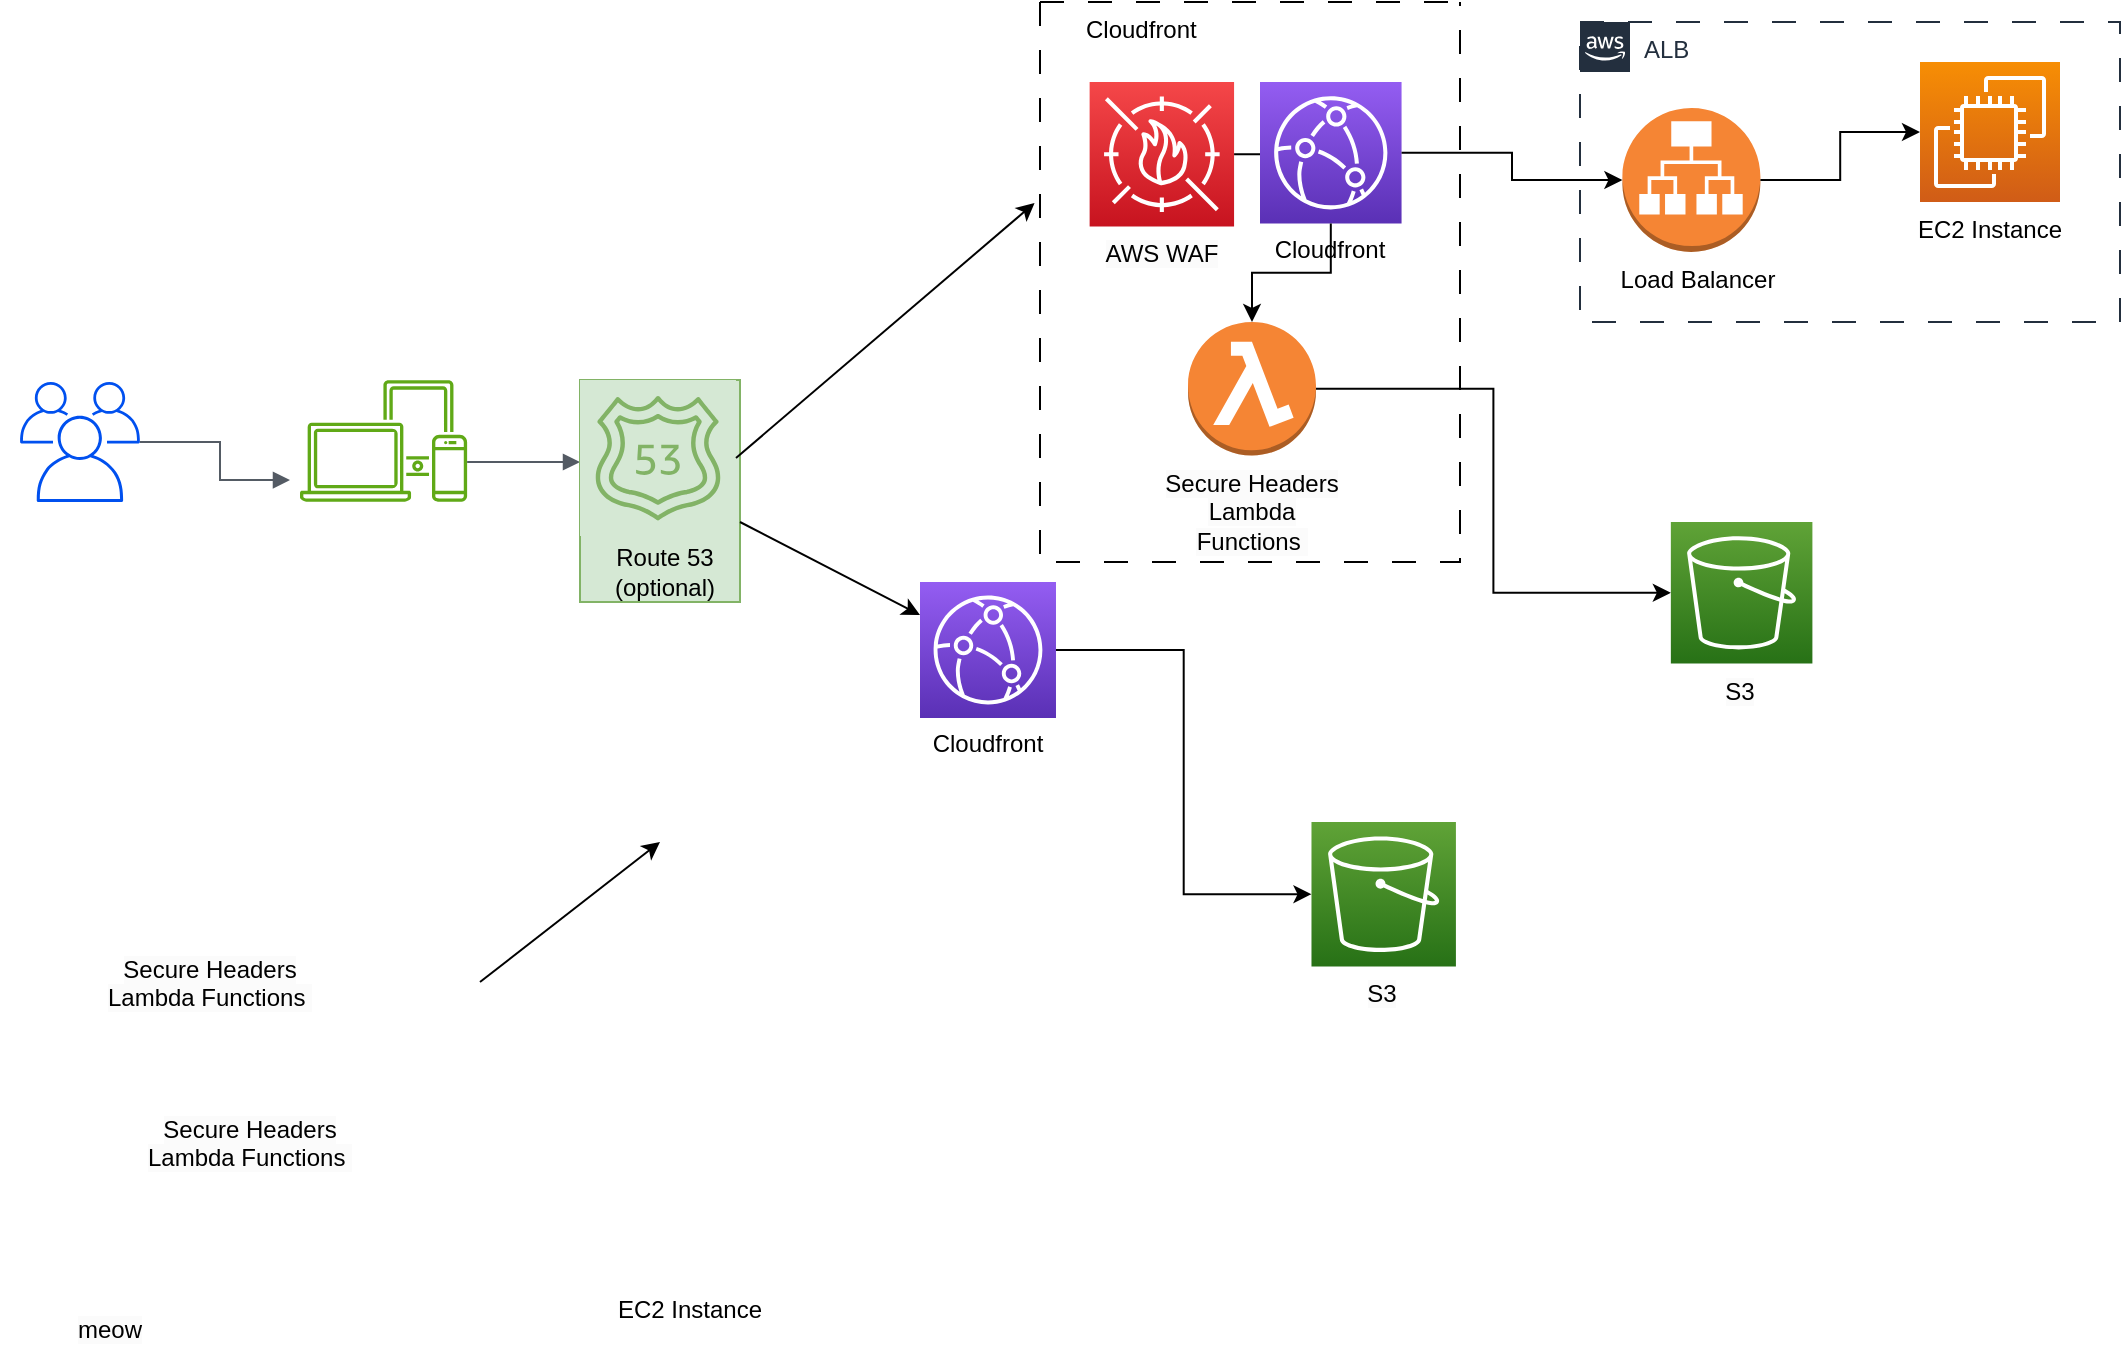<mxfile version="20.8.5" type="github" pages="4">
  <diagram id="WQkGqLazpZ9z9GeQH751" name="Page-1">
    <mxGraphModel dx="954" dy="591" grid="1" gridSize="10" guides="1" tooltips="1" connect="1" arrows="1" fold="1" page="1" pageScale="1" pageWidth="1600" pageHeight="900" math="0" shadow="0">
      <root>
        <mxCell id="0" />
        <mxCell id="1" parent="0" />
        <mxCell id="fDiG277s8uqBFP14U49b-3" value="users" style="sketch=0;outlineConnect=0;fontColor=#ffffff;strokeColor=#001DBC;fillColor=#0050ef;dashed=0;verticalLabelPosition=bottom;verticalAlign=top;align=center;html=1;fontSize=12;fontStyle=0;aspect=fixed;shape=mxgraph.aws4.illustration_users;pointerEvents=1" parent="1" vertex="1">
          <mxGeometry x="20" y="200" width="60" height="60" as="geometry" />
        </mxCell>
        <mxCell id="fDiG277s8uqBFP14U49b-4" value="" style="edgeStyle=orthogonalEdgeStyle;html=1;endArrow=block;elbow=vertical;startArrow=none;endFill=1;strokeColor=#545B64;rounded=0;entryX=-0.06;entryY=0.821;entryDx=0;entryDy=0;entryPerimeter=0;" parent="1" source="fDiG277s8uqBFP14U49b-3" target="fDiG277s8uqBFP14U49b-5" edge="1">
          <mxGeometry width="100" relative="1" as="geometry">
            <mxPoint x="110" y="245" as="sourcePoint" />
            <mxPoint x="210" y="245" as="targetPoint" />
          </mxGeometry>
        </mxCell>
        <mxCell id="fDiG277s8uqBFP14U49b-5" value="devices" style="sketch=0;outlineConnect=0;strokeColor=#2D7600;fillColor=#60a917;dashed=0;verticalLabelPosition=bottom;verticalAlign=top;align=center;html=1;fontSize=12;fontStyle=0;aspect=fixed;shape=mxgraph.aws4.illustration_devices;pointerEvents=1;fontColor=#ffffff;" parent="1" vertex="1">
          <mxGeometry x="160" y="199" width="83.56" height="61" as="geometry" />
        </mxCell>
        <mxCell id="fDiG277s8uqBFP14U49b-11" value="" style="edgeStyle=orthogonalEdgeStyle;html=1;endArrow=block;elbow=vertical;startArrow=none;endFill=1;strokeColor=#545B64;rounded=0;" parent="1" edge="1">
          <mxGeometry width="100" relative="1" as="geometry">
            <mxPoint x="243.56" y="240" as="sourcePoint" />
            <mxPoint x="300" y="240" as="targetPoint" />
          </mxGeometry>
        </mxCell>
        <mxCell id="fDiG277s8uqBFP14U49b-25" value="" style="group;fillColor=#d5e8d4;strokeColor=#82b366;" parent="1" vertex="1" connectable="0">
          <mxGeometry x="300" y="199" width="80" height="111" as="geometry" />
        </mxCell>
        <mxCell id="fDiG277s8uqBFP14U49b-21" value="" style="sketch=0;points=[[0,0,0],[0.25,0,0],[0.5,0,0],[0.75,0,0],[1,0,0],[0,1,0],[0.25,1,0],[0.5,1,0],[0.75,1,0],[1,1,0],[0,0.25,0],[0,0.5,0],[0,0.75,0],[1,0.25,0],[1,0.5,0],[1,0.75,0]];outlineConnect=0;gradientDirection=north;dashed=0;verticalLabelPosition=bottom;verticalAlign=top;align=center;html=1;fontSize=12;fontStyle=0;aspect=fixed;shape=mxgraph.aws4.resourceIcon;resIcon=mxgraph.aws4.route_53;shadow=0;fillColor=#d5e8d4;strokeColor=#82b366;" parent="fDiG277s8uqBFP14U49b-25" vertex="1">
          <mxGeometry width="78" height="78" as="geometry" />
        </mxCell>
        <mxCell id="fDiG277s8uqBFP14U49b-24" value="Route 53&lt;br&gt;(optional)" style="text;html=1;strokeColor=none;fillColor=none;align=center;verticalAlign=middle;whiteSpace=wrap;rounded=0;shadow=0;" parent="fDiG277s8uqBFP14U49b-25" vertex="1">
          <mxGeometry x="7" y="81" width="71" height="30" as="geometry" />
        </mxCell>
        <mxCell id="fDiG277s8uqBFP14U49b-29" value="" style="endArrow=classic;html=1;rounded=0;exitX=1;exitY=0.5;exitDx=0;exitDy=0;exitPerimeter=0;entryX=-0.013;entryY=0.359;entryDx=0;entryDy=0;entryPerimeter=0;" parent="1" source="fDiG277s8uqBFP14U49b-21" target="fDiG277s8uqBFP14U49b-75" edge="1">
          <mxGeometry width="50" height="50" relative="1" as="geometry">
            <mxPoint x="450" y="290" as="sourcePoint" />
            <mxPoint x="500" y="240" as="targetPoint" />
          </mxGeometry>
        </mxCell>
        <mxCell id="fDiG277s8uqBFP14U49b-30" value="" style="endArrow=classic;html=1;rounded=0;" parent="1" target="fDiG277s8uqBFP14U49b-16" edge="1">
          <mxGeometry width="50" height="50" relative="1" as="geometry">
            <mxPoint x="380" y="270" as="sourcePoint" />
            <mxPoint x="500" y="240" as="targetPoint" />
          </mxGeometry>
        </mxCell>
        <mxCell id="fDiG277s8uqBFP14U49b-31" value="" style="endArrow=classic;html=1;rounded=0;" parent="1" edge="1">
          <mxGeometry width="50" height="50" relative="1" as="geometry">
            <mxPoint x="250" y="500" as="sourcePoint" />
            <mxPoint x="340" y="430" as="targetPoint" />
          </mxGeometry>
        </mxCell>
        <mxCell id="fDiG277s8uqBFP14U49b-43" value="&lt;span style=&quot;color: rgb(0, 0, 0); font-family: Helvetica; font-size: 12px; font-style: normal; font-variant-ligatures: normal; font-variant-caps: normal; font-weight: 400; letter-spacing: normal; orphans: 2; text-indent: 0px; text-transform: none; widows: 2; word-spacing: 0px; -webkit-text-stroke-width: 0px; background-color: rgb(251, 251, 251); text-decoration-thickness: initial; text-decoration-style: initial; text-decoration-color: initial; float: none; display: inline !important;&quot;&gt;Secure Headers Lambda Functions&amp;nbsp;&lt;/span&gt;" style="text;whiteSpace=wrap;html=1;align=center;" parent="1" vertex="1">
          <mxGeometry x="60" y="480" width="110" height="40" as="geometry" />
        </mxCell>
        <mxCell id="fDiG277s8uqBFP14U49b-58" style="edgeStyle=orthogonalEdgeStyle;rounded=0;orthogonalLoop=1;jettySize=auto;html=1;entryX=0;entryY=0.5;entryDx=0;entryDy=0;entryPerimeter=0;" parent="1" source="fDiG277s8uqBFP14U49b-57" target="fDiG277s8uqBFP14U49b-9" edge="1">
          <mxGeometry relative="1" as="geometry" />
        </mxCell>
        <mxCell id="fDiG277s8uqBFP14U49b-15" value="" style="group" parent="1" vertex="1" connectable="0">
          <mxGeometry x="470" y="300" width="68" height="94.15" as="geometry" />
        </mxCell>
        <mxCell id="fDiG277s8uqBFP14U49b-16" value="" style="sketch=0;points=[[0,0,0],[0.25,0,0],[0.5,0,0],[0.75,0,0],[1,0,0],[0,1,0],[0.25,1,0],[0.5,1,0],[0.75,1,0],[1,1,0],[0,0.25,0],[0,0.5,0],[0,0.75,0],[1,0.25,0],[1,0.5,0],[1,0.75,0]];outlineConnect=0;fontColor=#232F3E;gradientColor=#945DF2;gradientDirection=north;fillColor=#5A30B5;strokeColor=#ffffff;dashed=0;verticalLabelPosition=bottom;verticalAlign=top;align=center;html=1;fontSize=12;fontStyle=0;aspect=fixed;shape=mxgraph.aws4.resourceIcon;resIcon=mxgraph.aws4.cloudfront;shadow=0;" parent="fDiG277s8uqBFP14U49b-15" vertex="1">
          <mxGeometry width="67.997" height="67.997" as="geometry" />
        </mxCell>
        <mxCell id="fDiG277s8uqBFP14U49b-17" value="Cloudfront" style="text;html=1;strokeColor=none;fillColor=none;align=center;verticalAlign=middle;whiteSpace=wrap;rounded=0;shadow=0;" parent="fDiG277s8uqBFP14U49b-15" vertex="1">
          <mxGeometry x="7.846" y="67.997" width="52.308" height="26.153" as="geometry" />
        </mxCell>
        <mxCell id="fDiG277s8uqBFP14U49b-37" value="" style="edgeStyle=orthogonalEdgeStyle;rounded=0;orthogonalLoop=1;jettySize=auto;html=1;entryX=0;entryY=0.5;entryDx=0;entryDy=0;entryPerimeter=0;" parent="1" source="fDiG277s8uqBFP14U49b-16" target="fDiG277s8uqBFP14U49b-48" edge="1">
          <mxGeometry relative="1" as="geometry">
            <mxPoint x="600" y="350" as="targetPoint" />
          </mxGeometry>
        </mxCell>
        <mxCell id="fDiG277s8uqBFP14U49b-46" value="" style="group" parent="1" vertex="1" connectable="0">
          <mxGeometry x="585" y="170" width="102" height="103.85" as="geometry" />
        </mxCell>
        <mxCell id="fDiG277s8uqBFP14U49b-62" value="" style="group" parent="fDiG277s8uqBFP14U49b-46" vertex="1" connectable="0">
          <mxGeometry width="102" height="103.85" as="geometry" />
        </mxCell>
        <mxCell id="fDiG277s8uqBFP14U49b-41" value="&lt;span style=&quot;color: rgb(0, 0, 0); font-family: Helvetica; font-size: 12px; font-style: normal; font-variant-ligatures: normal; font-variant-caps: normal; font-weight: 400; letter-spacing: normal; orphans: 2; text-indent: 0px; text-transform: none; widows: 2; word-spacing: 0px; -webkit-text-stroke-width: 0px; background-color: rgb(251, 251, 251); text-decoration-thickness: initial; text-decoration-style: initial; text-decoration-color: initial; float: none; display: inline !important;&quot;&gt;Secure Headers Lambda Functions&amp;nbsp;&lt;/span&gt;" style="text;whiteSpace=wrap;html=1;align=center;" parent="fDiG277s8uqBFP14U49b-62" vertex="1">
          <mxGeometry y="66.761" width="102" height="37.089" as="geometry" />
        </mxCell>
        <mxCell id="fDiG277s8uqBFP14U49b-45" value="" style="outlineConnect=0;dashed=0;verticalLabelPosition=bottom;verticalAlign=top;align=center;html=1;shape=mxgraph.aws3.lambda_function;fillColor=#F58534;gradientColor=none;shadow=0;" parent="fDiG277s8uqBFP14U49b-62" vertex="1">
          <mxGeometry x="19.009" width="63.982" height="66.761" as="geometry" />
        </mxCell>
        <mxCell id="fDiG277s8uqBFP14U49b-51" value="" style="group" parent="1" vertex="1" connectable="0">
          <mxGeometry x="650" y="420" width="101.85" height="100" as="geometry" />
        </mxCell>
        <mxCell id="fDiG277s8uqBFP14U49b-48" value="" style="sketch=0;points=[[0,0,0],[0.25,0,0],[0.5,0,0],[0.75,0,0],[1,0,0],[0,1,0],[0.25,1,0],[0.5,1,0],[0.75,1,0],[1,1,0],[0,0.25,0],[0,0.5,0],[0,0.75,0],[1,0.25,0],[1,0.5,0],[1,0.75,0]];outlineConnect=0;fontColor=#232F3E;gradientColor=#60A337;gradientDirection=north;fillColor=#277116;strokeColor=#ffffff;dashed=0;verticalLabelPosition=bottom;verticalAlign=top;align=center;html=1;fontSize=12;fontStyle=0;aspect=fixed;shape=mxgraph.aws4.resourceIcon;resIcon=mxgraph.aws4.s3;shadow=0;" parent="fDiG277s8uqBFP14U49b-51" vertex="1">
          <mxGeometry x="15.74" width="72.221" height="72.221" as="geometry" />
        </mxCell>
        <mxCell id="fDiG277s8uqBFP14U49b-50" value="&lt;span style=&quot;color: rgb(0, 0, 0); font-family: Helvetica; font-size: 12px; font-style: normal; font-variant-ligatures: normal; font-variant-caps: normal; font-weight: 400; letter-spacing: normal; orphans: 2; text-indent: 0px; text-transform: none; widows: 2; word-spacing: 0px; -webkit-text-stroke-width: 0px; background-color: rgb(251, 251, 251); text-decoration-thickness: initial; text-decoration-style: initial; text-decoration-color: initial; float: none; display: inline !important;&quot;&gt;S3&lt;/span&gt;" style="text;whiteSpace=wrap;html=1;align=center;" parent="fDiG277s8uqBFP14U49b-51" vertex="1">
          <mxGeometry y="72.222" width="101.85" height="27.778" as="geometry" />
        </mxCell>
        <mxCell id="fDiG277s8uqBFP14U49b-54" value="" style="group" parent="1" vertex="1" connectable="0">
          <mxGeometry x="830" y="270" width="99.81" height="98" as="geometry" />
        </mxCell>
        <mxCell id="fDiG277s8uqBFP14U49b-55" value="" style="sketch=0;points=[[0,0,0],[0.25,0,0],[0.5,0,0],[0.75,0,0],[1,0,0],[0,1,0],[0.25,1,0],[0.5,1,0],[0.75,1,0],[1,1,0],[0,0.25,0],[0,0.5,0],[0,0.75,0],[1,0.25,0],[1,0.5,0],[1,0.75,0]];outlineConnect=0;fontColor=#232F3E;gradientColor=#60A337;gradientDirection=north;fillColor=#277116;strokeColor=#ffffff;dashed=0;verticalLabelPosition=bottom;verticalAlign=top;align=center;html=1;fontSize=12;fontStyle=0;aspect=fixed;shape=mxgraph.aws4.resourceIcon;resIcon=mxgraph.aws4.s3;shadow=0;" parent="fDiG277s8uqBFP14U49b-54" vertex="1">
          <mxGeometry x="15.425" width="70.774" height="70.774" as="geometry" />
        </mxCell>
        <mxCell id="fDiG277s8uqBFP14U49b-56" value="&lt;span style=&quot;color: rgb(0, 0, 0); font-family: Helvetica; font-size: 12px; font-style: normal; font-variant-ligatures: normal; font-variant-caps: normal; font-weight: 400; letter-spacing: normal; orphans: 2; text-indent: 0px; text-transform: none; widows: 2; word-spacing: 0px; -webkit-text-stroke-width: 0px; background-color: rgb(251, 251, 251); text-decoration-thickness: initial; text-decoration-style: initial; text-decoration-color: initial; float: none; display: inline !important;&quot;&gt;S3&lt;/span&gt;" style="text;whiteSpace=wrap;html=1;align=center;" parent="fDiG277s8uqBFP14U49b-54" vertex="1">
          <mxGeometry y="70.778" width="99.81" height="27.222" as="geometry" />
        </mxCell>
        <mxCell id="fDiG277s8uqBFP14U49b-14" value="" style="group" parent="1" vertex="1" connectable="0">
          <mxGeometry x="640" y="50" width="70.78" height="98" as="geometry" />
        </mxCell>
        <mxCell id="fDiG277s8uqBFP14U49b-9" value="" style="sketch=0;points=[[0,0,0],[0.25,0,0],[0.5,0,0],[0.75,0,0],[1,0,0],[0,1,0],[0.25,1,0],[0.5,1,0],[0.75,1,0],[1,1,0],[0,0.25,0],[0,0.5,0],[0,0.75,0],[1,0.25,0],[1,0.5,0],[1,0.75,0]];outlineConnect=0;fontColor=#232F3E;gradientColor=#945DF2;gradientDirection=north;fillColor=#5A30B5;strokeColor=#ffffff;dashed=0;verticalLabelPosition=bottom;verticalAlign=top;align=center;html=1;fontSize=12;fontStyle=0;aspect=fixed;shape=mxgraph.aws4.resourceIcon;resIcon=mxgraph.aws4.cloudfront;shadow=0;" parent="fDiG277s8uqBFP14U49b-14" vertex="1">
          <mxGeometry width="70.778" height="70.778" as="geometry" />
        </mxCell>
        <mxCell id="fDiG277s8uqBFP14U49b-13" value="Cloudfront" style="text;html=1;strokeColor=none;fillColor=none;align=center;verticalAlign=middle;whiteSpace=wrap;rounded=0;shadow=0;" parent="fDiG277s8uqBFP14U49b-14" vertex="1">
          <mxGeometry x="8.167" y="70.778" width="54.446" height="27.222" as="geometry" />
        </mxCell>
        <mxCell id="fDiG277s8uqBFP14U49b-59" style="edgeStyle=orthogonalEdgeStyle;rounded=0;orthogonalLoop=1;jettySize=auto;html=1;entryX=0.5;entryY=0;entryDx=0;entryDy=0;entryPerimeter=0;" parent="1" source="fDiG277s8uqBFP14U49b-9" target="fDiG277s8uqBFP14U49b-45" edge="1">
          <mxGeometry relative="1" as="geometry" />
        </mxCell>
        <mxCell id="fDiG277s8uqBFP14U49b-61" value="" style="group" parent="1" vertex="1" connectable="0">
          <mxGeometry x="540" y="50" width="101.85" height="100" as="geometry" />
        </mxCell>
        <mxCell id="fDiG277s8uqBFP14U49b-42" value="&lt;span style=&quot;color: rgb(0, 0, 0); font-family: Helvetica; font-size: 12px; font-style: normal; font-variant-ligatures: normal; font-variant-caps: normal; font-weight: 400; letter-spacing: normal; orphans: 2; text-indent: 0px; text-transform: none; widows: 2; word-spacing: 0px; -webkit-text-stroke-width: 0px; background-color: rgb(251, 251, 251); text-decoration-thickness: initial; text-decoration-style: initial; text-decoration-color: initial; float: none; display: inline !important;&quot;&gt;AWS WAF&lt;/span&gt;" style="text;whiteSpace=wrap;html=1;align=center;" parent="fDiG277s8uqBFP14U49b-61" vertex="1">
          <mxGeometry y="72.222" width="101.85" height="27.778" as="geometry" />
        </mxCell>
        <mxCell id="fDiG277s8uqBFP14U49b-57" value="" style="sketch=0;points=[[0,0,0],[0.25,0,0],[0.5,0,0],[0.75,0,0],[1,0,0],[0,1,0],[0.25,1,0],[0.5,1,0],[0.75,1,0],[1,1,0],[0,0.25,0],[0,0.5,0],[0,0.75,0],[1,0.25,0],[1,0.5,0],[1,0.75,0]];outlineConnect=0;fontColor=#232F3E;gradientColor=#F54749;gradientDirection=north;fillColor=#C7131F;strokeColor=#ffffff;dashed=0;verticalLabelPosition=bottom;verticalAlign=top;align=center;html=1;fontSize=12;fontStyle=0;aspect=fixed;shape=mxgraph.aws4.resourceIcon;resIcon=mxgraph.aws4.waf;shadow=0;" parent="fDiG277s8uqBFP14U49b-61" vertex="1">
          <mxGeometry x="14.815" width="72.221" height="72.221" as="geometry" />
        </mxCell>
        <mxCell id="fDiG277s8uqBFP14U49b-63" value="ALB" style="points=[[0,0],[0.25,0],[0.5,0],[0.75,0],[1,0],[1,0.25],[1,0.5],[1,0.75],[1,1],[0.75,1],[0.5,1],[0.25,1],[0,1],[0,0.75],[0,0.5],[0,0.25]];outlineConnect=0;gradientColor=none;html=1;whiteSpace=wrap;fontSize=12;fontStyle=0;container=1;pointerEvents=0;collapsible=0;recursiveResize=0;shape=mxgraph.aws4.group;grIcon=mxgraph.aws4.group_aws_cloud_alt;strokeColor=#232F3E;fillColor=none;verticalAlign=top;align=left;spacingLeft=30;fontColor=#232F3E;dashed=1;shadow=0;dashPattern=12 12;" parent="1" vertex="1">
          <mxGeometry x="800" y="20" width="270" height="150" as="geometry" />
        </mxCell>
        <mxCell id="fDiG277s8uqBFP14U49b-65" value="" style="group" parent="fDiG277s8uqBFP14U49b-63" vertex="1" connectable="0">
          <mxGeometry x="4" y="43" width="110" height="102" as="geometry" />
        </mxCell>
        <mxCell id="fDiG277s8uqBFP14U49b-60" value="" style="outlineConnect=0;dashed=0;verticalLabelPosition=bottom;verticalAlign=top;align=center;html=1;shape=mxgraph.aws3.application_load_balancer;fillColor=#F58534;gradientColor=none;shadow=0;" parent="fDiG277s8uqBFP14U49b-65" vertex="1">
          <mxGeometry x="17.2" width="69" height="72" as="geometry" />
        </mxCell>
        <mxCell id="fDiG277s8uqBFP14U49b-64" value="Load Balancer" style="text;whiteSpace=wrap;html=1;align=center;" parent="fDiG277s8uqBFP14U49b-65" vertex="1">
          <mxGeometry y="72" width="110" height="30" as="geometry" />
        </mxCell>
        <mxCell id="fDiG277s8uqBFP14U49b-68" style="edgeStyle=orthogonalEdgeStyle;rounded=0;orthogonalLoop=1;jettySize=auto;html=1;" parent="fDiG277s8uqBFP14U49b-63" source="fDiG277s8uqBFP14U49b-60" target="fDiG277s8uqBFP14U49b-67" edge="1">
          <mxGeometry relative="1" as="geometry" />
        </mxCell>
        <mxCell id="fDiG277s8uqBFP14U49b-73" value="" style="group" parent="fDiG277s8uqBFP14U49b-63" vertex="1" connectable="0">
          <mxGeometry x="150" y="20" width="110" height="100" as="geometry" />
        </mxCell>
        <mxCell id="fDiG277s8uqBFP14U49b-67" value="" style="sketch=0;points=[[0,0,0],[0.25,0,0],[0.5,0,0],[0.75,0,0],[1,0,0],[0,1,0],[0.25,1,0],[0.5,1,0],[0.75,1,0],[1,1,0],[0,0.25,0],[0,0.5,0],[0,0.75,0],[1,0.25,0],[1,0.5,0],[1,0.75,0]];outlineConnect=0;fontColor=#232F3E;gradientColor=#F78E04;gradientDirection=north;fillColor=#D05C17;strokeColor=#ffffff;dashed=0;verticalLabelPosition=bottom;verticalAlign=top;align=center;html=1;fontSize=12;fontStyle=0;aspect=fixed;shape=mxgraph.aws4.resourceIcon;resIcon=mxgraph.aws4.ec2;shadow=0;dashPattern=12 12;" parent="fDiG277s8uqBFP14U49b-73" vertex="1">
          <mxGeometry x="20" width="70" height="70" as="geometry" />
        </mxCell>
        <mxCell id="fDiG277s8uqBFP14U49b-72" value="EC2 Instance" style="text;whiteSpace=wrap;html=1;align=center;" parent="fDiG277s8uqBFP14U49b-73" vertex="1">
          <mxGeometry y="70" width="110" height="30" as="geometry" />
        </mxCell>
        <mxCell id="fDiG277s8uqBFP14U49b-66" style="edgeStyle=orthogonalEdgeStyle;rounded=0;orthogonalLoop=1;jettySize=auto;html=1;entryX=0;entryY=0.5;entryDx=0;entryDy=0;entryPerimeter=0;" parent="1" source="fDiG277s8uqBFP14U49b-9" target="fDiG277s8uqBFP14U49b-60" edge="1">
          <mxGeometry relative="1" as="geometry" />
        </mxCell>
        <mxCell id="fDiG277s8uqBFP14U49b-69" value="&lt;span style=&quot;color: rgb(0, 0, 0); font-family: Helvetica; font-size: 12px; font-style: normal; font-variant-ligatures: normal; font-variant-caps: normal; font-weight: 400; letter-spacing: normal; orphans: 2; text-indent: 0px; text-transform: none; widows: 2; word-spacing: 0px; -webkit-text-stroke-width: 0px; background-color: rgb(251, 251, 251); text-decoration-thickness: initial; text-decoration-style: initial; text-decoration-color: initial; float: none; display: inline !important;&quot;&gt;meow&lt;/span&gt;" style="text;whiteSpace=wrap;html=1;align=center;" parent="1" vertex="1">
          <mxGeometry x="10" y="660" width="110" height="30" as="geometry" />
        </mxCell>
        <mxCell id="fDiG277s8uqBFP14U49b-70" value="&lt;span style=&quot;color: rgb(0, 0, 0); font-family: Helvetica; font-size: 12px; font-style: normal; font-variant-ligatures: normal; font-variant-caps: normal; font-weight: 400; letter-spacing: normal; orphans: 2; text-indent: 0px; text-transform: none; widows: 2; word-spacing: 0px; -webkit-text-stroke-width: 0px; background-color: rgb(251, 251, 251); text-decoration-thickness: initial; text-decoration-style: initial; text-decoration-color: initial; float: none; display: inline !important;&quot;&gt;Secure Headers Lambda Functions&amp;nbsp;&lt;/span&gt;" style="text;whiteSpace=wrap;html=1;align=center;" parent="1" vertex="1">
          <mxGeometry x="80" y="560" width="110" height="40" as="geometry" />
        </mxCell>
        <mxCell id="fDiG277s8uqBFP14U49b-71" value="EC2 Instance" style="text;whiteSpace=wrap;html=1;align=center;" parent="1" vertex="1">
          <mxGeometry x="300" y="650" width="110" height="30" as="geometry" />
        </mxCell>
        <mxCell id="fDiG277s8uqBFP14U49b-74" style="edgeStyle=orthogonalEdgeStyle;rounded=0;orthogonalLoop=1;jettySize=auto;html=1;entryX=0;entryY=0.5;entryDx=0;entryDy=0;entryPerimeter=0;" parent="1" source="fDiG277s8uqBFP14U49b-45" target="fDiG277s8uqBFP14U49b-55" edge="1">
          <mxGeometry relative="1" as="geometry" />
        </mxCell>
        <mxCell id="fDiG277s8uqBFP14U49b-75" value="" style="swimlane;startSize=0;shadow=0;dashed=1;dashPattern=12 12;" parent="1" vertex="1">
          <mxGeometry x="530" y="10" width="210" height="280" as="geometry">
            <mxRectangle x="530" y="10" width="50" height="40" as="alternateBounds" />
          </mxGeometry>
        </mxCell>
        <mxCell id="fDiG277s8uqBFP14U49b-76" value="Cloudfront" style="text;whiteSpace=wrap;html=1;align=left;" parent="fDiG277s8uqBFP14U49b-75" vertex="1">
          <mxGeometry x="21" width="110" height="20" as="geometry" />
        </mxCell>
      </root>
    </mxGraphModel>
  </diagram>
  <diagram name="Copy of Page-1" id="fmTs4inaL-Cc0uRT4YbL">
    <mxGraphModel dx="1468" dy="909" grid="1" gridSize="10" guides="1" tooltips="1" connect="1" arrows="1" fold="1" page="1" pageScale="1" pageWidth="1600" pageHeight="900" math="0" shadow="0">
      <root>
        <mxCell id="tAO7QPDltxqqwsBGp54e-0" />
        <mxCell id="tAO7QPDltxqqwsBGp54e-1" parent="tAO7QPDltxqqwsBGp54e-0" />
        <mxCell id="tAO7QPDltxqqwsBGp54e-2" value="users" style="sketch=0;outlineConnect=0;fontColor=#ffffff;strokeColor=#001DBC;fillColor=#0050ef;dashed=0;verticalLabelPosition=bottom;verticalAlign=top;align=center;html=1;fontSize=12;fontStyle=0;aspect=fixed;shape=mxgraph.aws4.illustration_users;pointerEvents=1" vertex="1" parent="tAO7QPDltxqqwsBGp54e-1">
          <mxGeometry x="290" y="330" width="60" height="60" as="geometry" />
        </mxCell>
        <mxCell id="tAO7QPDltxqqwsBGp54e-3" value="" style="edgeStyle=orthogonalEdgeStyle;html=1;endArrow=block;elbow=vertical;startArrow=none;endFill=1;strokeColor=#545B64;rounded=0;entryX=-0.06;entryY=0.821;entryDx=0;entryDy=0;entryPerimeter=0;" edge="1" parent="tAO7QPDltxqqwsBGp54e-1" source="tAO7QPDltxqqwsBGp54e-2" target="tAO7QPDltxqqwsBGp54e-4">
          <mxGeometry width="100" relative="1" as="geometry">
            <mxPoint x="380" y="375" as="sourcePoint" />
            <mxPoint x="480" y="375" as="targetPoint" />
          </mxGeometry>
        </mxCell>
        <mxCell id="tAO7QPDltxqqwsBGp54e-4" value="devices" style="sketch=0;outlineConnect=0;strokeColor=#2D7600;fillColor=#60a917;dashed=0;verticalLabelPosition=bottom;verticalAlign=top;align=center;html=1;fontSize=12;fontStyle=0;aspect=fixed;shape=mxgraph.aws4.illustration_devices;pointerEvents=1;fontColor=#ffffff;" vertex="1" parent="tAO7QPDltxqqwsBGp54e-1">
          <mxGeometry x="430" y="329" width="83.56" height="61" as="geometry" />
        </mxCell>
        <mxCell id="tAO7QPDltxqqwsBGp54e-5" value="" style="edgeStyle=orthogonalEdgeStyle;html=1;endArrow=block;elbow=vertical;startArrow=none;endFill=1;strokeColor=#545B64;rounded=0;" edge="1" parent="tAO7QPDltxqqwsBGp54e-1">
          <mxGeometry width="100" relative="1" as="geometry">
            <mxPoint x="513.56" y="370" as="sourcePoint" />
            <mxPoint x="570" y="370" as="targetPoint" />
          </mxGeometry>
        </mxCell>
        <mxCell id="tAO7QPDltxqqwsBGp54e-6" value="" style="group;fillColor=#d5e8d4;strokeColor=#82b366;" vertex="1" connectable="0" parent="tAO7QPDltxqqwsBGp54e-1">
          <mxGeometry x="570" y="329" width="80" height="111" as="geometry" />
        </mxCell>
        <mxCell id="tAO7QPDltxqqwsBGp54e-7" value="" style="sketch=0;points=[[0,0,0],[0.25,0,0],[0.5,0,0],[0.75,0,0],[1,0,0],[0,1,0],[0.25,1,0],[0.5,1,0],[0.75,1,0],[1,1,0],[0,0.25,0],[0,0.5,0],[0,0.75,0],[1,0.25,0],[1,0.5,0],[1,0.75,0]];outlineConnect=0;gradientDirection=north;dashed=0;verticalLabelPosition=bottom;verticalAlign=top;align=center;html=1;fontSize=12;fontStyle=0;aspect=fixed;shape=mxgraph.aws4.resourceIcon;resIcon=mxgraph.aws4.route_53;shadow=0;fillColor=#d5e8d4;strokeColor=#82b366;" vertex="1" parent="tAO7QPDltxqqwsBGp54e-6">
          <mxGeometry width="78" height="78" as="geometry" />
        </mxCell>
        <mxCell id="tAO7QPDltxqqwsBGp54e-8" value="Route 53" style="text;html=1;strokeColor=none;fillColor=none;align=center;verticalAlign=middle;whiteSpace=wrap;rounded=0;shadow=0;" vertex="1" parent="tAO7QPDltxqqwsBGp54e-6">
          <mxGeometry x="7" y="81" width="71" height="30" as="geometry" />
        </mxCell>
        <mxCell id="tAO7QPDltxqqwsBGp54e-9" value="" style="endArrow=classic;html=1;rounded=0;exitX=1;exitY=0.5;exitDx=0;exitDy=0;exitPerimeter=0;entryX=-0.013;entryY=0.359;entryDx=0;entryDy=0;entryPerimeter=0;" edge="1" parent="tAO7QPDltxqqwsBGp54e-1" source="tAO7QPDltxqqwsBGp54e-7" target="tAO7QPDltxqqwsBGp54e-48">
          <mxGeometry width="50" height="50" relative="1" as="geometry">
            <mxPoint x="720" y="420" as="sourcePoint" />
            <mxPoint x="770" y="370" as="targetPoint" />
          </mxGeometry>
        </mxCell>
        <mxCell id="tAO7QPDltxqqwsBGp54e-10" value="" style="endArrow=classic;html=1;rounded=0;" edge="1" parent="tAO7QPDltxqqwsBGp54e-1" target="tAO7QPDltxqqwsBGp54e-15">
          <mxGeometry width="50" height="50" relative="1" as="geometry">
            <mxPoint x="650" y="400" as="sourcePoint" />
            <mxPoint x="770" y="370" as="targetPoint" />
          </mxGeometry>
        </mxCell>
        <mxCell id="tAO7QPDltxqqwsBGp54e-14" value="" style="group" vertex="1" connectable="0" parent="tAO7QPDltxqqwsBGp54e-1">
          <mxGeometry x="740" y="430" width="68" height="94.15" as="geometry" />
        </mxCell>
        <mxCell id="tAO7QPDltxqqwsBGp54e-15" value="" style="sketch=0;points=[[0,0,0],[0.25,0,0],[0.5,0,0],[0.75,0,0],[1,0,0],[0,1,0],[0.25,1,0],[0.5,1,0],[0.75,1,0],[1,1,0],[0,0.25,0],[0,0.5,0],[0,0.75,0],[1,0.25,0],[1,0.5,0],[1,0.75,0]];outlineConnect=0;fontColor=#232F3E;gradientColor=#945DF2;gradientDirection=north;fillColor=#5A30B5;strokeColor=#ffffff;dashed=0;verticalLabelPosition=bottom;verticalAlign=top;align=center;html=1;fontSize=12;fontStyle=0;aspect=fixed;shape=mxgraph.aws4.resourceIcon;resIcon=mxgraph.aws4.cloudfront;shadow=0;" vertex="1" parent="tAO7QPDltxqqwsBGp54e-14">
          <mxGeometry width="67.997" height="67.997" as="geometry" />
        </mxCell>
        <mxCell id="tAO7QPDltxqqwsBGp54e-16" value="Cloudfront" style="text;html=1;strokeColor=none;fillColor=none;align=center;verticalAlign=middle;whiteSpace=wrap;rounded=0;shadow=0;" vertex="1" parent="tAO7QPDltxqqwsBGp54e-14">
          <mxGeometry x="7.846" y="67.997" width="52.308" height="26.153" as="geometry" />
        </mxCell>
        <mxCell id="tAO7QPDltxqqwsBGp54e-17" value="" style="edgeStyle=orthogonalEdgeStyle;rounded=0;orthogonalLoop=1;jettySize=auto;html=1;entryX=0;entryY=0.5;entryDx=0;entryDy=0;entryPerimeter=0;" edge="1" parent="tAO7QPDltxqqwsBGp54e-1" source="tAO7QPDltxqqwsBGp54e-15" target="tAO7QPDltxqqwsBGp54e-23">
          <mxGeometry relative="1" as="geometry">
            <mxPoint x="870" y="480" as="targetPoint" />
          </mxGeometry>
        </mxCell>
        <mxCell id="tAO7QPDltxqqwsBGp54e-18" value="" style="group" vertex="1" connectable="0" parent="tAO7QPDltxqqwsBGp54e-1">
          <mxGeometry x="855" y="300" width="102" height="103.85" as="geometry" />
        </mxCell>
        <mxCell id="tAO7QPDltxqqwsBGp54e-19" value="" style="group" vertex="1" connectable="0" parent="tAO7QPDltxqqwsBGp54e-18">
          <mxGeometry width="102" height="103.85" as="geometry" />
        </mxCell>
        <mxCell id="tAO7QPDltxqqwsBGp54e-20" value="&lt;span style=&quot;color: rgb(0, 0, 0); font-family: Helvetica; font-size: 12px; font-style: normal; font-variant-ligatures: normal; font-variant-caps: normal; font-weight: 400; letter-spacing: normal; orphans: 2; text-indent: 0px; text-transform: none; widows: 2; word-spacing: 0px; -webkit-text-stroke-width: 0px; background-color: rgb(251, 251, 251); text-decoration-thickness: initial; text-decoration-style: initial; text-decoration-color: initial; float: none; display: inline !important;&quot;&gt;Secure Headers Lambda Functions&amp;nbsp;&lt;/span&gt;" style="text;whiteSpace=wrap;html=1;align=center;" vertex="1" parent="tAO7QPDltxqqwsBGp54e-19">
          <mxGeometry y="66.761" width="102" height="37.089" as="geometry" />
        </mxCell>
        <mxCell id="tAO7QPDltxqqwsBGp54e-21" value="" style="outlineConnect=0;dashed=0;verticalLabelPosition=bottom;verticalAlign=top;align=center;html=1;shape=mxgraph.aws3.lambda_function;fillColor=#F58534;gradientColor=none;shadow=0;" vertex="1" parent="tAO7QPDltxqqwsBGp54e-19">
          <mxGeometry x="19.009" width="63.982" height="66.761" as="geometry" />
        </mxCell>
        <mxCell id="tAO7QPDltxqqwsBGp54e-22" value="" style="group" vertex="1" connectable="0" parent="tAO7QPDltxqqwsBGp54e-1">
          <mxGeometry x="920" y="550" width="101.85" height="100" as="geometry" />
        </mxCell>
        <mxCell id="tAO7QPDltxqqwsBGp54e-23" value="" style="sketch=0;points=[[0,0,0],[0.25,0,0],[0.5,0,0],[0.75,0,0],[1,0,0],[0,1,0],[0.25,1,0],[0.5,1,0],[0.75,1,0],[1,1,0],[0,0.25,0],[0,0.5,0],[0,0.75,0],[1,0.25,0],[1,0.5,0],[1,0.75,0]];outlineConnect=0;fontColor=#232F3E;gradientColor=#60A337;gradientDirection=north;fillColor=#277116;strokeColor=#ffffff;dashed=0;verticalLabelPosition=bottom;verticalAlign=top;align=center;html=1;fontSize=12;fontStyle=0;aspect=fixed;shape=mxgraph.aws4.resourceIcon;resIcon=mxgraph.aws4.s3;shadow=0;" vertex="1" parent="tAO7QPDltxqqwsBGp54e-22">
          <mxGeometry x="15.74" width="72.221" height="72.221" as="geometry" />
        </mxCell>
        <mxCell id="tAO7QPDltxqqwsBGp54e-24" value="&lt;span style=&quot;color: rgb(0, 0, 0); font-family: Helvetica; font-size: 12px; font-style: normal; font-variant-ligatures: normal; font-variant-caps: normal; font-weight: 400; letter-spacing: normal; orphans: 2; text-indent: 0px; text-transform: none; widows: 2; word-spacing: 0px; -webkit-text-stroke-width: 0px; background-color: rgb(251, 251, 251); text-decoration-thickness: initial; text-decoration-style: initial; text-decoration-color: initial; float: none; display: inline !important;&quot;&gt;S3 for uploads&lt;/span&gt;" style="text;whiteSpace=wrap;html=1;align=center;" vertex="1" parent="tAO7QPDltxqqwsBGp54e-22">
          <mxGeometry y="72.222" width="101.85" height="27.778" as="geometry" />
        </mxCell>
        <mxCell id="tAO7QPDltxqqwsBGp54e-25" value="" style="group" vertex="1" connectable="0" parent="tAO7QPDltxqqwsBGp54e-1">
          <mxGeometry x="1100" y="400" width="99.81" height="98" as="geometry" />
        </mxCell>
        <mxCell id="tAO7QPDltxqqwsBGp54e-26" value="" style="sketch=0;points=[[0,0,0],[0.25,0,0],[0.5,0,0],[0.75,0,0],[1,0,0],[0,1,0],[0.25,1,0],[0.5,1,0],[0.75,1,0],[1,1,0],[0,0.25,0],[0,0.5,0],[0,0.75,0],[1,0.25,0],[1,0.5,0],[1,0.75,0]];outlineConnect=0;fontColor=#232F3E;gradientColor=#60A337;gradientDirection=north;fillColor=#277116;strokeColor=#ffffff;dashed=0;verticalLabelPosition=bottom;verticalAlign=top;align=center;html=1;fontSize=12;fontStyle=0;aspect=fixed;shape=mxgraph.aws4.resourceIcon;resIcon=mxgraph.aws4.s3;shadow=0;" vertex="1" parent="tAO7QPDltxqqwsBGp54e-25">
          <mxGeometry x="15.425" width="70.774" height="70.774" as="geometry" />
        </mxCell>
        <mxCell id="tAO7QPDltxqqwsBGp54e-27" value="&lt;span style=&quot;color: rgb(0, 0, 0); font-family: Helvetica; font-size: 12px; font-style: normal; font-variant-ligatures: normal; font-variant-caps: normal; font-weight: 400; letter-spacing: normal; orphans: 2; text-indent: 0px; text-transform: none; widows: 2; word-spacing: 0px; -webkit-text-stroke-width: 0px; background-color: rgb(251, 251, 251); text-decoration-thickness: initial; text-decoration-style: initial; text-decoration-color: initial; float: none; display: inline !important;&quot;&gt;S3 for website&lt;/span&gt;" style="text;whiteSpace=wrap;html=1;align=center;" vertex="1" parent="tAO7QPDltxqqwsBGp54e-25">
          <mxGeometry y="70.778" width="99.81" height="27.222" as="geometry" />
        </mxCell>
        <mxCell id="tAO7QPDltxqqwsBGp54e-28" value="" style="group" vertex="1" connectable="0" parent="tAO7QPDltxqqwsBGp54e-1">
          <mxGeometry x="910" y="180" width="70.78" height="98" as="geometry" />
        </mxCell>
        <mxCell id="tAO7QPDltxqqwsBGp54e-29" value="" style="sketch=0;points=[[0,0,0],[0.25,0,0],[0.5,0,0],[0.75,0,0],[1,0,0],[0,1,0],[0.25,1,0],[0.5,1,0],[0.75,1,0],[1,1,0],[0,0.25,0],[0,0.5,0],[0,0.75,0],[1,0.25,0],[1,0.5,0],[1,0.75,0]];outlineConnect=0;fontColor=#232F3E;gradientColor=#945DF2;gradientDirection=north;fillColor=#5A30B5;strokeColor=#ffffff;dashed=0;verticalLabelPosition=bottom;verticalAlign=top;align=center;html=1;fontSize=12;fontStyle=0;aspect=fixed;shape=mxgraph.aws4.resourceIcon;resIcon=mxgraph.aws4.cloudfront;shadow=0;" vertex="1" parent="tAO7QPDltxqqwsBGp54e-28">
          <mxGeometry width="70.778" height="70.778" as="geometry" />
        </mxCell>
        <mxCell id="tAO7QPDltxqqwsBGp54e-30" value="Cloudfront" style="text;html=1;strokeColor=none;fillColor=none;align=center;verticalAlign=middle;whiteSpace=wrap;rounded=0;shadow=0;" vertex="1" parent="tAO7QPDltxqqwsBGp54e-28">
          <mxGeometry x="8.167" y="70.778" width="54.446" height="27.222" as="geometry" />
        </mxCell>
        <mxCell id="tAO7QPDltxqqwsBGp54e-31" style="edgeStyle=orthogonalEdgeStyle;rounded=0;orthogonalLoop=1;jettySize=auto;html=1;entryX=0.5;entryY=0;entryDx=0;entryDy=0;entryPerimeter=0;" edge="1" parent="tAO7QPDltxqqwsBGp54e-1" source="tAO7QPDltxqqwsBGp54e-29" target="tAO7QPDltxqqwsBGp54e-21">
          <mxGeometry relative="1" as="geometry" />
        </mxCell>
        <mxCell id="tAO7QPDltxqqwsBGp54e-32" value="" style="group" vertex="1" connectable="0" parent="tAO7QPDltxqqwsBGp54e-1">
          <mxGeometry x="810" y="180" width="101.85" height="100" as="geometry" />
        </mxCell>
        <mxCell id="tAO7QPDltxqqwsBGp54e-33" value="&lt;span style=&quot;color: rgb(0, 0, 0); font-family: Helvetica; font-size: 12px; font-style: normal; font-variant-ligatures: normal; font-variant-caps: normal; font-weight: 400; letter-spacing: normal; orphans: 2; text-indent: 0px; text-transform: none; widows: 2; word-spacing: 0px; -webkit-text-stroke-width: 0px; background-color: rgb(251, 251, 251); text-decoration-thickness: initial; text-decoration-style: initial; text-decoration-color: initial; float: none; display: inline !important;&quot;&gt;AWS WAF&lt;/span&gt;" style="text;whiteSpace=wrap;html=1;align=center;" vertex="1" parent="tAO7QPDltxqqwsBGp54e-32">
          <mxGeometry y="72.222" width="101.85" height="27.778" as="geometry" />
        </mxCell>
        <mxCell id="tAO7QPDltxqqwsBGp54e-34" value="" style="sketch=0;points=[[0,0,0],[0.25,0,0],[0.5,0,0],[0.75,0,0],[1,0,0],[0,1,0],[0.25,1,0],[0.5,1,0],[0.75,1,0],[1,1,0],[0,0.25,0],[0,0.5,0],[0,0.75,0],[1,0.25,0],[1,0.5,0],[1,0.75,0]];outlineConnect=0;fontColor=#232F3E;gradientColor=#F54749;gradientDirection=north;fillColor=#C7131F;strokeColor=#ffffff;dashed=0;verticalLabelPosition=bottom;verticalAlign=top;align=center;html=1;fontSize=12;fontStyle=0;aspect=fixed;shape=mxgraph.aws4.resourceIcon;resIcon=mxgraph.aws4.waf;shadow=0;" vertex="1" parent="tAO7QPDltxqqwsBGp54e-32">
          <mxGeometry x="14.815" width="72.221" height="72.221" as="geometry" />
        </mxCell>
        <mxCell id="tAO7QPDltxqqwsBGp54e-35" value="ALB" style="points=[[0,0],[0.25,0],[0.5,0],[0.75,0],[1,0],[1,0.25],[1,0.5],[1,0.75],[1,1],[0.75,1],[0.5,1],[0.25,1],[0,1],[0,0.75],[0,0.5],[0,0.25]];outlineConnect=0;gradientColor=none;html=1;whiteSpace=wrap;fontSize=12;fontStyle=0;container=1;pointerEvents=0;collapsible=0;recursiveResize=0;shape=mxgraph.aws4.group;grIcon=mxgraph.aws4.group_aws_cloud_alt;strokeColor=#232F3E;fillColor=none;verticalAlign=top;align=left;spacingLeft=30;fontColor=#232F3E;dashed=1;shadow=0;dashPattern=12 12;" vertex="1" parent="tAO7QPDltxqqwsBGp54e-1">
          <mxGeometry x="1070" y="150" width="270" height="150" as="geometry" />
        </mxCell>
        <mxCell id="tAO7QPDltxqqwsBGp54e-36" value="" style="group" vertex="1" connectable="0" parent="tAO7QPDltxqqwsBGp54e-35">
          <mxGeometry x="4" y="43" width="110" height="102" as="geometry" />
        </mxCell>
        <mxCell id="tAO7QPDltxqqwsBGp54e-37" value="" style="outlineConnect=0;dashed=0;verticalLabelPosition=bottom;verticalAlign=top;align=center;html=1;shape=mxgraph.aws3.application_load_balancer;fillColor=#F58534;gradientColor=none;shadow=0;" vertex="1" parent="tAO7QPDltxqqwsBGp54e-36">
          <mxGeometry x="17.2" width="69" height="72" as="geometry" />
        </mxCell>
        <mxCell id="tAO7QPDltxqqwsBGp54e-38" value="Load Balancer" style="text;whiteSpace=wrap;html=1;align=center;" vertex="1" parent="tAO7QPDltxqqwsBGp54e-36">
          <mxGeometry y="72" width="110" height="30" as="geometry" />
        </mxCell>
        <mxCell id="tAO7QPDltxqqwsBGp54e-39" style="edgeStyle=orthogonalEdgeStyle;rounded=0;orthogonalLoop=1;jettySize=auto;html=1;" edge="1" parent="tAO7QPDltxqqwsBGp54e-35" source="tAO7QPDltxqqwsBGp54e-37" target="tAO7QPDltxqqwsBGp54e-41">
          <mxGeometry relative="1" as="geometry" />
        </mxCell>
        <mxCell id="tAO7QPDltxqqwsBGp54e-40" value="" style="group" vertex="1" connectable="0" parent="tAO7QPDltxqqwsBGp54e-35">
          <mxGeometry x="150" y="20" width="110" height="100" as="geometry" />
        </mxCell>
        <mxCell id="tAO7QPDltxqqwsBGp54e-41" value="" style="sketch=0;points=[[0,0,0],[0.25,0,0],[0.5,0,0],[0.75,0,0],[1,0,0],[0,1,0],[0.25,1,0],[0.5,1,0],[0.75,1,0],[1,1,0],[0,0.25,0],[0,0.5,0],[0,0.75,0],[1,0.25,0],[1,0.5,0],[1,0.75,0]];outlineConnect=0;fontColor=#232F3E;gradientColor=#F78E04;gradientDirection=north;fillColor=#D05C17;strokeColor=#ffffff;dashed=0;verticalLabelPosition=bottom;verticalAlign=top;align=center;html=1;fontSize=12;fontStyle=0;aspect=fixed;shape=mxgraph.aws4.resourceIcon;resIcon=mxgraph.aws4.ec2;shadow=0;dashPattern=12 12;" vertex="1" parent="tAO7QPDltxqqwsBGp54e-40">
          <mxGeometry x="20" width="70" height="70" as="geometry" />
        </mxCell>
        <mxCell id="tAO7QPDltxqqwsBGp54e-42" value="EC2 Instance" style="text;whiteSpace=wrap;html=1;align=center;" vertex="1" parent="tAO7QPDltxqqwsBGp54e-40">
          <mxGeometry y="70" width="110" height="30" as="geometry" />
        </mxCell>
        <mxCell id="tAO7QPDltxqqwsBGp54e-43" style="edgeStyle=orthogonalEdgeStyle;rounded=0;orthogonalLoop=1;jettySize=auto;html=1;entryX=0;entryY=0.5;entryDx=0;entryDy=0;entryPerimeter=0;" edge="1" parent="tAO7QPDltxqqwsBGp54e-1" source="tAO7QPDltxqqwsBGp54e-29" target="tAO7QPDltxqqwsBGp54e-37">
          <mxGeometry relative="1" as="geometry" />
        </mxCell>
        <mxCell id="tAO7QPDltxqqwsBGp54e-13" style="edgeStyle=orthogonalEdgeStyle;rounded=0;orthogonalLoop=1;jettySize=auto;html=1;entryX=0;entryY=0.5;entryDx=0;entryDy=0;entryPerimeter=0;" edge="1" parent="tAO7QPDltxqqwsBGp54e-1" source="tAO7QPDltxqqwsBGp54e-34" target="tAO7QPDltxqqwsBGp54e-29">
          <mxGeometry relative="1" as="geometry" />
        </mxCell>
        <mxCell id="tAO7QPDltxqqwsBGp54e-47" style="edgeStyle=orthogonalEdgeStyle;rounded=0;orthogonalLoop=1;jettySize=auto;html=1;entryX=0;entryY=0.5;entryDx=0;entryDy=0;entryPerimeter=0;" edge="1" parent="tAO7QPDltxqqwsBGp54e-1" source="tAO7QPDltxqqwsBGp54e-21" target="tAO7QPDltxqqwsBGp54e-26">
          <mxGeometry relative="1" as="geometry" />
        </mxCell>
        <mxCell id="tAO7QPDltxqqwsBGp54e-48" value="" style="swimlane;startSize=0;shadow=0;dashed=1;dashPattern=12 12;" vertex="1" parent="tAO7QPDltxqqwsBGp54e-1">
          <mxGeometry x="800" y="140" width="210" height="280" as="geometry">
            <mxRectangle x="530" y="10" width="50" height="40" as="alternateBounds" />
          </mxGeometry>
        </mxCell>
        <mxCell id="tAO7QPDltxqqwsBGp54e-49" value="Cloudfront" style="text;whiteSpace=wrap;html=1;align=left;" vertex="1" parent="tAO7QPDltxqqwsBGp54e-48">
          <mxGeometry x="21" width="110" height="20" as="geometry" />
        </mxCell>
        <mxCell id="v4xODv1n0rprYDWPKeAr-4" value="" style="swimlane;startSize=0;shadow=0;dashed=1;dashPattern=12 12;fillColor=#60a917;fontColor=#ffffff;strokeColor=#2D7600;" vertex="1" parent="tAO7QPDltxqqwsBGp54e-1">
          <mxGeometry x="648" y="560" width="210" height="210" as="geometry">
            <mxRectangle x="530" y="10" width="50" height="40" as="alternateBounds" />
          </mxGeometry>
        </mxCell>
        <mxCell id="v4xODv1n0rprYDWPKeAr-5" value="Private Subnet" style="text;whiteSpace=wrap;html=1;align=left;" vertex="1" parent="v4xODv1n0rprYDWPKeAr-4">
          <mxGeometry x="21" width="110" height="20" as="geometry" />
        </mxCell>
        <mxCell id="v4xODv1n0rprYDWPKeAr-6" value="" style="group" vertex="1" connectable="0" parent="v4xODv1n0rprYDWPKeAr-4">
          <mxGeometry x="52" y="90" width="110" height="100" as="geometry" />
        </mxCell>
        <mxCell id="v4xODv1n0rprYDWPKeAr-7" value="" style="sketch=0;points=[[0,0,0],[0.25,0,0],[0.5,0,0],[0.75,0,0],[1,0,0],[0,1,0],[0.25,1,0],[0.5,1,0],[0.75,1,0],[1,1,0],[0,0.25,0],[0,0.5,0],[0,0.75,0],[1,0.25,0],[1,0.5,0],[1,0.75,0]];outlineConnect=0;fontColor=#232F3E;gradientColor=#F78E04;gradientDirection=north;fillColor=#D05C17;strokeColor=#ffffff;dashed=0;verticalLabelPosition=bottom;verticalAlign=top;align=center;html=1;fontSize=12;fontStyle=0;aspect=fixed;shape=mxgraph.aws4.resourceIcon;resIcon=mxgraph.aws4.ec2;shadow=0;dashPattern=12 12;" vertex="1" parent="v4xODv1n0rprYDWPKeAr-6">
          <mxGeometry x="20" y="-30" width="70" height="70" as="geometry" />
        </mxCell>
        <mxCell id="v4xODv1n0rprYDWPKeAr-8" value="Wordpress &lt;br&gt;EC2 Instance" style="text;whiteSpace=wrap;html=1;align=center;" vertex="1" parent="v4xODv1n0rprYDWPKeAr-6">
          <mxGeometry y="50" width="110" height="30" as="geometry" />
        </mxCell>
        <mxCell id="v4xODv1n0rprYDWPKeAr-9" style="edgeStyle=orthogonalEdgeStyle;rounded=1;orthogonalLoop=1;jettySize=auto;html=1;entryX=0;entryY=0.5;entryDx=0;entryDy=0;strokeColor=#2D7600;strokeWidth=2;fillColor=#60a917;" edge="1" parent="tAO7QPDltxqqwsBGp54e-1" source="tAO7QPDltxqqwsBGp54e-8" target="v4xODv1n0rprYDWPKeAr-4">
          <mxGeometry relative="1" as="geometry" />
        </mxCell>
        <mxCell id="v4xODv1n0rprYDWPKeAr-17" style="edgeStyle=orthogonalEdgeStyle;rounded=1;orthogonalLoop=1;jettySize=auto;html=1;entryX=0.25;entryY=1;entryDx=0;entryDy=0;strokeColor=#2D7600;strokeWidth=2;fillColor=#60a917;" edge="1" parent="tAO7QPDltxqqwsBGp54e-1" source="v4xODv1n0rprYDWPKeAr-13" target="tAO7QPDltxqqwsBGp54e-8">
          <mxGeometry relative="1" as="geometry" />
        </mxCell>
        <mxCell id="v4xODv1n0rprYDWPKeAr-18" style="edgeStyle=orthogonalEdgeStyle;rounded=1;orthogonalLoop=1;jettySize=auto;html=1;entryX=0.5;entryY=1;entryDx=0;entryDy=0;strokeColor=#2D7600;strokeWidth=2;fillColor=#60a917;" edge="1" parent="tAO7QPDltxqqwsBGp54e-1" source="v4xODv1n0rprYDWPKeAr-13" target="tAO7QPDltxqqwsBGp54e-27">
          <mxGeometry relative="1" as="geometry">
            <Array as="points">
              <mxPoint x="490" y="830" />
              <mxPoint x="1150" y="830" />
            </Array>
          </mxGeometry>
        </mxCell>
        <mxCell id="v4xODv1n0rprYDWPKeAr-14" value="" style="group" vertex="1" connectable="0" parent="tAO7QPDltxqqwsBGp54e-1">
          <mxGeometry x="265" y="640" width="110" height="80" as="geometry" />
        </mxCell>
        <mxCell id="v4xODv1n0rprYDWPKeAr-0" value="User connected with VPN" style="text;whiteSpace=wrap;html=1;align=center;" vertex="1" parent="v4xODv1n0rprYDWPKeAr-14">
          <mxGeometry y="50" width="110" height="30" as="geometry" />
        </mxCell>
        <mxCell id="v4xODv1n0rprYDWPKeAr-11" value="" style="sketch=0;outlineConnect=0;fontColor=#ffffff;fillColor=#60a917;strokeColor=#2D7600;dashed=0;verticalLabelPosition=bottom;verticalAlign=top;align=center;html=1;fontSize=12;fontStyle=0;aspect=fixed;pointerEvents=1;shape=mxgraph.aws4.user;shadow=0;dashPattern=12 12;" vertex="1" parent="v4xODv1n0rprYDWPKeAr-14">
          <mxGeometry x="35" width="50" height="50" as="geometry" />
        </mxCell>
        <mxCell id="v4xODv1n0rprYDWPKeAr-16" style="edgeStyle=orthogonalEdgeStyle;rounded=1;orthogonalLoop=1;jettySize=auto;html=1;entryX=0;entryY=0.75;entryDx=0;entryDy=0;strokeColor=#2D7600;strokeWidth=2;fillColor=#60a917;" edge="1" parent="tAO7QPDltxqqwsBGp54e-1" source="v4xODv1n0rprYDWPKeAr-11" target="v4xODv1n0rprYDWPKeAr-13">
          <mxGeometry relative="1" as="geometry" />
        </mxCell>
        <mxCell id="v4xODv1n0rprYDWPKeAr-20" value="" style="group" vertex="1" connectable="0" parent="tAO7QPDltxqqwsBGp54e-1">
          <mxGeometry x="435" y="620" width="110" height="100" as="geometry" />
        </mxCell>
        <mxCell id="v4xODv1n0rprYDWPKeAr-13" value="" style="aspect=fixed;perimeter=ellipsePerimeter;html=1;align=center;shadow=0;dashed=0;fontColor=#4277BB;labelBackgroundColor=#ffffff;fontSize=12;spacingTop=3;image;image=img/lib/ibm/devops/build_test.svg;dashPattern=12 12;fillColor=#e17312;" vertex="1" parent="v4xODv1n0rprYDWPKeAr-20">
          <mxGeometry x="25" y="40" width="60" height="60" as="geometry" />
        </mxCell>
        <mxCell id="v4xODv1n0rprYDWPKeAr-19" value="Jenkins" style="text;whiteSpace=wrap;html=1;align=center;" vertex="1" parent="v4xODv1n0rprYDWPKeAr-20">
          <mxGeometry width="110" height="30" as="geometry" />
        </mxCell>
      </root>
    </mxGraphModel>
  </diagram>
  <diagram name="RC- Website" id="O3OFaURThC4ClE34AtTf">
    <mxGraphModel dx="1908" dy="1088" grid="1" gridSize="10" guides="1" tooltips="1" connect="1" arrows="1" fold="1" page="1" pageScale="1" pageWidth="1600" pageHeight="900" math="0" shadow="0">
      <root>
        <mxCell id="YKuHqWBYl2i7tkYfr99E-0" />
        <mxCell id="YKuHqWBYl2i7tkYfr99E-1" parent="YKuHqWBYl2i7tkYfr99E-0" />
        <mxCell id="YKuHqWBYl2i7tkYfr99E-13" style="edgeStyle=orthogonalEdgeStyle;rounded=0;orthogonalLoop=1;jettySize=auto;html=1;entryX=0;entryY=0.5;entryDx=0;entryDy=0;entryPerimeter=0;" edge="1" parent="YKuHqWBYl2i7tkYfr99E-1" target="YKuHqWBYl2i7tkYfr99E-29">
          <mxGeometry relative="1" as="geometry">
            <mxPoint x="627.035" y="86.1" as="sourcePoint" />
          </mxGeometry>
        </mxCell>
        <mxCell id="YKuHqWBYl2i7tkYfr99E-31" style="edgeStyle=orthogonalEdgeStyle;rounded=0;orthogonalLoop=1;jettySize=auto;html=1;entryX=0.5;entryY=0;entryDx=0;entryDy=0;entryPerimeter=0;" edge="1" parent="YKuHqWBYl2i7tkYfr99E-1" target="YKuHqWBYl2i7tkYfr99E-21">
          <mxGeometry relative="1" as="geometry">
            <mxPoint x="675.4" y="120.778" as="sourcePoint" />
          </mxGeometry>
        </mxCell>
        <mxCell id="aS86A2_2UoN7vRWrRw91-36" value="" style="group" vertex="1" connectable="0" parent="YKuHqWBYl2i7tkYfr99E-1">
          <mxGeometry x="340" y="220" width="1010" height="534.15" as="geometry" />
        </mxCell>
        <mxCell id="YKuHqWBYl2i7tkYfr99E-2" value="users" style="sketch=0;outlineConnect=0;fontColor=#ffffff;strokeColor=#001DBC;fillColor=#0050ef;dashed=0;verticalLabelPosition=bottom;verticalAlign=top;align=center;html=1;fontSize=12;fontStyle=0;aspect=fixed;shape=mxgraph.aws4.illustration_users;pointerEvents=1" vertex="1" parent="aS86A2_2UoN7vRWrRw91-36">
          <mxGeometry y="190" width="60" height="60" as="geometry" />
        </mxCell>
        <mxCell id="YKuHqWBYl2i7tkYfr99E-3" value="" style="edgeStyle=orthogonalEdgeStyle;html=1;endArrow=block;elbow=vertical;startArrow=none;endFill=1;strokeColor=#545B64;rounded=0;entryX=-0.06;entryY=0.821;entryDx=0;entryDy=0;entryPerimeter=0;" edge="1" parent="aS86A2_2UoN7vRWrRw91-36" source="YKuHqWBYl2i7tkYfr99E-2" target="YKuHqWBYl2i7tkYfr99E-4">
          <mxGeometry width="100" relative="1" as="geometry">
            <mxPoint x="90" y="235" as="sourcePoint" />
            <mxPoint x="190" y="235" as="targetPoint" />
          </mxGeometry>
        </mxCell>
        <mxCell id="YKuHqWBYl2i7tkYfr99E-4" value="devices" style="sketch=0;outlineConnect=0;strokeColor=#2D7600;fillColor=#60a917;dashed=0;verticalLabelPosition=bottom;verticalAlign=top;align=center;html=1;fontSize=12;fontStyle=0;aspect=fixed;shape=mxgraph.aws4.illustration_devices;pointerEvents=1;fontColor=#ffffff;" vertex="1" parent="aS86A2_2UoN7vRWrRw91-36">
          <mxGeometry x="140" y="189" width="83.56" height="61" as="geometry" />
        </mxCell>
        <mxCell id="YKuHqWBYl2i7tkYfr99E-5" value="" style="edgeStyle=orthogonalEdgeStyle;html=1;endArrow=block;elbow=vertical;startArrow=none;endFill=1;strokeColor=#545B64;rounded=0;" edge="1" parent="aS86A2_2UoN7vRWrRw91-36">
          <mxGeometry width="100" relative="1" as="geometry">
            <mxPoint x="223.56" y="230" as="sourcePoint" />
            <mxPoint x="280" y="230" as="targetPoint" />
          </mxGeometry>
        </mxCell>
        <mxCell id="YKuHqWBYl2i7tkYfr99E-6" value="" style="group;fillColor=#d5e8d4;strokeColor=#82b366;" vertex="1" connectable="0" parent="aS86A2_2UoN7vRWrRw91-36">
          <mxGeometry x="280" y="189" width="80" height="111" as="geometry" />
        </mxCell>
        <mxCell id="YKuHqWBYl2i7tkYfr99E-7" value="" style="sketch=0;points=[[0,0,0],[0.25,0,0],[0.5,0,0],[0.75,0,0],[1,0,0],[0,1,0],[0.25,1,0],[0.5,1,0],[0.75,1,0],[1,1,0],[0,0.25,0],[0,0.5,0],[0,0.75,0],[1,0.25,0],[1,0.5,0],[1,0.75,0]];outlineConnect=0;gradientDirection=north;dashed=0;verticalLabelPosition=bottom;verticalAlign=top;align=center;html=1;fontSize=12;fontStyle=0;aspect=fixed;shape=mxgraph.aws4.resourceIcon;resIcon=mxgraph.aws4.route_53;shadow=0;fillColor=#d5e8d4;strokeColor=#82b366;" vertex="1" parent="YKuHqWBYl2i7tkYfr99E-6">
          <mxGeometry width="78" height="78" as="geometry" />
        </mxCell>
        <mxCell id="YKuHqWBYl2i7tkYfr99E-8" value="Route 53&lt;br&gt;(optional)" style="text;html=1;strokeColor=none;fillColor=none;align=center;verticalAlign=middle;whiteSpace=wrap;rounded=0;shadow=0;" vertex="1" parent="YKuHqWBYl2i7tkYfr99E-6">
          <mxGeometry x="7" y="81" width="71" height="30" as="geometry" />
        </mxCell>
        <mxCell id="YKuHqWBYl2i7tkYfr99E-9" value="" style="endArrow=classic;html=1;rounded=0;exitX=1;exitY=0.5;exitDx=0;exitDy=0;exitPerimeter=0;entryX=-0.013;entryY=0.359;entryDx=0;entryDy=0;entryPerimeter=0;" edge="1" parent="aS86A2_2UoN7vRWrRw91-36" source="YKuHqWBYl2i7tkYfr99E-7">
          <mxGeometry width="50" height="50" relative="1" as="geometry">
            <mxPoint x="430" y="280" as="sourcePoint" />
            <mxPoint x="515.27" y="100.52" as="targetPoint" />
          </mxGeometry>
        </mxCell>
        <mxCell id="YKuHqWBYl2i7tkYfr99E-10" value="" style="endArrow=classic;html=1;rounded=0;" edge="1" parent="aS86A2_2UoN7vRWrRw91-36" target="YKuHqWBYl2i7tkYfr99E-15">
          <mxGeometry width="50" height="50" relative="1" as="geometry">
            <mxPoint x="360" y="260" as="sourcePoint" />
            <mxPoint x="480" y="230" as="targetPoint" />
          </mxGeometry>
        </mxCell>
        <mxCell id="YKuHqWBYl2i7tkYfr99E-14" value="" style="group" vertex="1" connectable="0" parent="aS86A2_2UoN7vRWrRw91-36">
          <mxGeometry x="500" y="440" width="68" height="94.15" as="geometry" />
        </mxCell>
        <mxCell id="YKuHqWBYl2i7tkYfr99E-15" value="" style="sketch=0;points=[[0,0,0],[0.25,0,0],[0.5,0,0],[0.75,0,0],[1,0,0],[0,1,0],[0.25,1,0],[0.5,1,0],[0.75,1,0],[1,1,0],[0,0.25,0],[0,0.5,0],[0,0.75,0],[1,0.25,0],[1,0.5,0],[1,0.75,0]];outlineConnect=0;fontColor=#232F3E;gradientColor=#945DF2;gradientDirection=north;fillColor=#5A30B5;strokeColor=#ffffff;dashed=0;verticalLabelPosition=bottom;verticalAlign=top;align=center;html=1;fontSize=12;fontStyle=0;aspect=fixed;shape=mxgraph.aws4.resourceIcon;resIcon=mxgraph.aws4.cloudfront;shadow=0;" vertex="1" parent="YKuHqWBYl2i7tkYfr99E-14">
          <mxGeometry width="67.997" height="67.997" as="geometry" />
        </mxCell>
        <mxCell id="YKuHqWBYl2i7tkYfr99E-16" value="Cloudfront" style="text;html=1;strokeColor=none;fillColor=none;align=center;verticalAlign=middle;whiteSpace=wrap;rounded=0;shadow=0;" vertex="1" parent="YKuHqWBYl2i7tkYfr99E-14">
          <mxGeometry x="7.846" y="67.997" width="52.308" height="26.153" as="geometry" />
        </mxCell>
        <mxCell id="YKuHqWBYl2i7tkYfr99E-17" value="" style="edgeStyle=orthogonalEdgeStyle;rounded=0;orthogonalLoop=1;jettySize=auto;html=1;entryX=0;entryY=0.5;entryDx=0;entryDy=0;entryPerimeter=0;" edge="1" parent="aS86A2_2UoN7vRWrRw91-36" source="YKuHqWBYl2i7tkYfr99E-15" target="YKuHqWBYl2i7tkYfr99E-23">
          <mxGeometry relative="1" as="geometry">
            <mxPoint x="580" y="340" as="targetPoint" />
          </mxGeometry>
        </mxCell>
        <mxCell id="YKuHqWBYl2i7tkYfr99E-22" value="" style="group" vertex="1" connectable="0" parent="aS86A2_2UoN7vRWrRw91-36">
          <mxGeometry x="710" y="390" width="101.85" height="100" as="geometry" />
        </mxCell>
        <mxCell id="YKuHqWBYl2i7tkYfr99E-23" value="" style="sketch=0;points=[[0,0,0],[0.25,0,0],[0.5,0,0],[0.75,0,0],[1,0,0],[0,1,0],[0.25,1,0],[0.5,1,0],[0.75,1,0],[1,1,0],[0,0.25,0],[0,0.5,0],[0,0.75,0],[1,0.25,0],[1,0.5,0],[1,0.75,0]];outlineConnect=0;fontColor=#232F3E;gradientColor=#60A337;gradientDirection=north;fillColor=#277116;strokeColor=#ffffff;dashed=0;verticalLabelPosition=bottom;verticalAlign=top;align=center;html=1;fontSize=12;fontStyle=0;aspect=fixed;shape=mxgraph.aws4.resourceIcon;resIcon=mxgraph.aws4.s3;shadow=0;" vertex="1" parent="YKuHqWBYl2i7tkYfr99E-22">
          <mxGeometry x="15.74" width="72.221" height="72.221" as="geometry" />
        </mxCell>
        <mxCell id="YKuHqWBYl2i7tkYfr99E-24" value="&lt;span style=&quot;color: rgb(0, 0, 0); font-family: Helvetica; font-size: 12px; font-style: normal; font-variant-ligatures: normal; font-variant-caps: normal; font-weight: 400; letter-spacing: normal; orphans: 2; text-indent: 0px; text-transform: none; widows: 2; word-spacing: 0px; -webkit-text-stroke-width: 0px; background-color: rgb(251, 251, 251); text-decoration-thickness: initial; text-decoration-style: initial; text-decoration-color: initial; float: none; display: inline !important;&quot;&gt;S3&lt;/span&gt;" style="text;whiteSpace=wrap;html=1;align=center;" vertex="1" parent="YKuHqWBYl2i7tkYfr99E-22">
          <mxGeometry y="72.222" width="101.85" height="27.778" as="geometry" />
        </mxCell>
        <mxCell id="YKuHqWBYl2i7tkYfr99E-35" value="Traget Group" style="points=[[0,0],[0.25,0],[0.5,0],[0.75,0],[1,0],[1,0.25],[1,0.5],[1,0.75],[1,1],[0.75,1],[0.5,1],[0.25,1],[0,1],[0,0.75],[0,0.5],[0,0.25]];outlineConnect=0;gradientColor=none;html=1;whiteSpace=wrap;fontSize=12;fontStyle=0;container=1;pointerEvents=0;collapsible=0;recursiveResize=0;shape=mxgraph.aws4.group;grIcon=mxgraph.aws4.group_aws_cloud_alt;strokeColor=#232F3E;fillColor=none;verticalAlign=top;align=left;spacingLeft=30;fontColor=#232F3E;dashed=1;shadow=0;dashPattern=12 12;" vertex="1" parent="aS86A2_2UoN7vRWrRw91-36">
          <mxGeometry x="670" width="130" height="370" as="geometry" />
        </mxCell>
        <mxCell id="aS86A2_2UoN7vRWrRw91-9" value="" style="group" vertex="1" connectable="0" parent="YKuHqWBYl2i7tkYfr99E-35">
          <mxGeometry x="10" y="260" width="110" height="100" as="geometry" />
        </mxCell>
        <mxCell id="aS86A2_2UoN7vRWrRw91-10" value="" style="sketch=0;points=[[0,0,0],[0.25,0,0],[0.5,0,0],[0.75,0,0],[1,0,0],[0,1,0],[0.25,1,0],[0.5,1,0],[0.75,1,0],[1,1,0],[0,0.25,0],[0,0.5,0],[0,0.75,0],[1,0.25,0],[1,0.5,0],[1,0.75,0]];outlineConnect=0;fontColor=#232F3E;gradientColor=#F78E04;gradientDirection=north;fillColor=#D05C17;strokeColor=#ffffff;dashed=0;verticalLabelPosition=bottom;verticalAlign=top;align=center;html=1;fontSize=12;fontStyle=0;aspect=fixed;shape=mxgraph.aws4.resourceIcon;resIcon=mxgraph.aws4.ec2;shadow=0;dashPattern=12 12;" vertex="1" parent="aS86A2_2UoN7vRWrRw91-9">
          <mxGeometry x="20" width="70" height="70" as="geometry" />
        </mxCell>
        <mxCell id="aS86A2_2UoN7vRWrRw91-11" value="EC2 Instance&lt;br&gt;Varnish&amp;nbsp;m5.large" style="text;whiteSpace=wrap;html=1;align=center;" vertex="1" parent="aS86A2_2UoN7vRWrRw91-9">
          <mxGeometry y="70" width="110" height="30" as="geometry" />
        </mxCell>
        <mxCell id="aS86A2_2UoN7vRWrRw91-22" value="" style="group" vertex="1" connectable="0" parent="YKuHqWBYl2i7tkYfr99E-35">
          <mxGeometry x="10" y="150" width="110" height="100" as="geometry" />
        </mxCell>
        <mxCell id="aS86A2_2UoN7vRWrRw91-23" value="" style="sketch=0;points=[[0,0,0],[0.25,0,0],[0.5,0,0],[0.75,0,0],[1,0,0],[0,1,0],[0.25,1,0],[0.5,1,0],[0.75,1,0],[1,1,0],[0,0.25,0],[0,0.5,0],[0,0.75,0],[1,0.25,0],[1,0.5,0],[1,0.75,0]];outlineConnect=0;fontColor=#232F3E;gradientColor=#F78E04;gradientDirection=north;fillColor=#D05C17;strokeColor=#ffffff;dashed=0;verticalLabelPosition=bottom;verticalAlign=top;align=center;html=1;fontSize=12;fontStyle=0;aspect=fixed;shape=mxgraph.aws4.resourceIcon;resIcon=mxgraph.aws4.ec2;shadow=0;dashPattern=12 12;" vertex="1" parent="aS86A2_2UoN7vRWrRw91-22">
          <mxGeometry x="20" width="70" height="70" as="geometry" />
        </mxCell>
        <mxCell id="aS86A2_2UoN7vRWrRw91-24" value="EC2 Instance&lt;br&gt;Varnish&amp;nbsp;m5.large" style="text;whiteSpace=wrap;html=1;align=center;" vertex="1" parent="aS86A2_2UoN7vRWrRw91-22">
          <mxGeometry y="70" width="110" height="30" as="geometry" />
        </mxCell>
        <mxCell id="aS86A2_2UoN7vRWrRw91-31" value="" style="sketch=0;outlineConnect=0;fontColor=#232F3E;gradientColor=none;fillColor=#e17312;strokeColor=none;dashed=0;verticalLabelPosition=bottom;verticalAlign=top;align=center;html=1;fontSize=12;fontStyle=0;aspect=fixed;pointerEvents=1;shape=mxgraph.aws4.topic;shadow=0;dashPattern=12 12;" vertex="1" parent="YKuHqWBYl2i7tkYfr99E-35">
          <mxGeometry x="26" y="40" width="78" height="67" as="geometry" />
        </mxCell>
        <mxCell id="aS86A2_2UoN7vRWrRw91-35" style="edgeStyle=orthogonalEdgeStyle;rounded=1;orthogonalLoop=1;jettySize=auto;html=1;strokeColor=#f08616;strokeWidth=2;shape=link;" edge="1" parent="YKuHqWBYl2i7tkYfr99E-35" source="aS86A2_2UoN7vRWrRw91-23" target="aS86A2_2UoN7vRWrRw91-31">
          <mxGeometry relative="1" as="geometry" />
        </mxCell>
        <mxCell id="YKuHqWBYl2i7tkYfr99E-36" value="" style="group" vertex="1" connectable="0" parent="aS86A2_2UoN7vRWrRw91-36">
          <mxGeometry x="500" y="60" width="110" height="102" as="geometry" />
        </mxCell>
        <mxCell id="YKuHqWBYl2i7tkYfr99E-37" value="" style="outlineConnect=0;dashed=0;verticalLabelPosition=bottom;verticalAlign=top;align=center;html=1;shape=mxgraph.aws3.application_load_balancer;fillColor=#F58534;gradientColor=none;shadow=0;" vertex="1" parent="YKuHqWBYl2i7tkYfr99E-36">
          <mxGeometry x="17.2" width="69" height="72" as="geometry" />
        </mxCell>
        <mxCell id="YKuHqWBYl2i7tkYfr99E-38" value="Load Balancer" style="text;whiteSpace=wrap;html=1;align=center;" vertex="1" parent="YKuHqWBYl2i7tkYfr99E-36">
          <mxGeometry y="72" width="110" height="30" as="geometry" />
        </mxCell>
        <mxCell id="aS86A2_2UoN7vRWrRw91-4" style="edgeStyle=orthogonalEdgeStyle;rounded=0;orthogonalLoop=1;jettySize=auto;html=1;" edge="1" parent="aS86A2_2UoN7vRWrRw91-36" source="YKuHqWBYl2i7tkYfr99E-37" target="YKuHqWBYl2i7tkYfr99E-35">
          <mxGeometry relative="1" as="geometry" />
        </mxCell>
        <mxCell id="aS86A2_2UoN7vRWrRw91-12" value="" style="group" vertex="1" connectable="0" parent="aS86A2_2UoN7vRWrRw91-36">
          <mxGeometry x="900" y="130" width="110" height="110" as="geometry" />
        </mxCell>
        <mxCell id="aS86A2_2UoN7vRWrRw91-13" value="" style="sketch=0;points=[[0,0,0],[0.25,0,0],[0.5,0,0],[0.75,0,0],[1,0,0],[0,1,0],[0.25,1,0],[0.5,1,0],[0.75,1,0],[1,1,0],[0,0.25,0],[0,0.5,0],[0,0.75,0],[1,0.25,0],[1,0.5,0],[1,0.75,0]];outlineConnect=0;fontColor=#232F3E;gradientColor=#F78E04;gradientDirection=north;fillColor=#D05C17;strokeColor=#ffffff;dashed=0;verticalLabelPosition=bottom;verticalAlign=top;align=center;html=1;fontSize=12;fontStyle=0;aspect=fixed;shape=mxgraph.aws4.resourceIcon;resIcon=mxgraph.aws4.ec2;shadow=0;dashPattern=12 12;" vertex="1" parent="aS86A2_2UoN7vRWrRw91-12">
          <mxGeometry x="20" width="70" height="70" as="geometry" />
        </mxCell>
        <mxCell id="aS86A2_2UoN7vRWrRw91-14" value="RC Wordpress (r5a.large)" style="text;whiteSpace=wrap;html=1;align=center;" vertex="1" parent="aS86A2_2UoN7vRWrRw91-12">
          <mxGeometry y="70" width="110" height="40" as="geometry" />
        </mxCell>
        <mxCell id="aS86A2_2UoN7vRWrRw91-16" style="edgeStyle=orthogonalEdgeStyle;rounded=0;orthogonalLoop=1;jettySize=auto;html=1;entryX=0;entryY=0.5;entryDx=0;entryDy=0;entryPerimeter=0;exitX=1;exitY=0.5;exitDx=0;exitDy=0;" edge="1" parent="aS86A2_2UoN7vRWrRw91-36" source="YKuHqWBYl2i7tkYfr99E-35" target="aS86A2_2UoN7vRWrRw91-13">
          <mxGeometry relative="1" as="geometry">
            <mxPoint x="920" y="180" as="targetPoint" />
          </mxGeometry>
        </mxCell>
      </root>
    </mxGraphModel>
  </diagram>
  <diagram id="-pqkvh8AobhBCcGfIGrT" name="Page-4">
    <mxGraphModel dx="954" dy="591" grid="1" gridSize="10" guides="1" tooltips="1" connect="1" arrows="1" fold="1" page="1" pageScale="1" pageWidth="1600" pageHeight="900" math="0" shadow="0">
      <root>
        <mxCell id="0" />
        <mxCell id="1" parent="0" />
      </root>
    </mxGraphModel>
  </diagram>
</mxfile>
